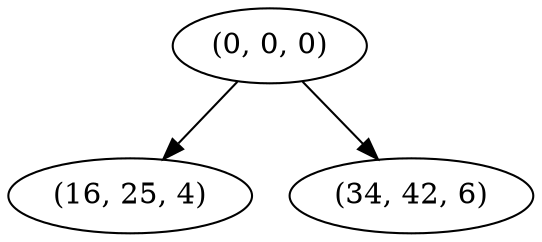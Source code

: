 digraph tree {
    "(0, 0, 0)";
    "(16, 25, 4)";
    "(34, 42, 6)";
    "(0, 0, 0)" -> "(16, 25, 4)";
    "(0, 0, 0)" -> "(34, 42, 6)";
}
